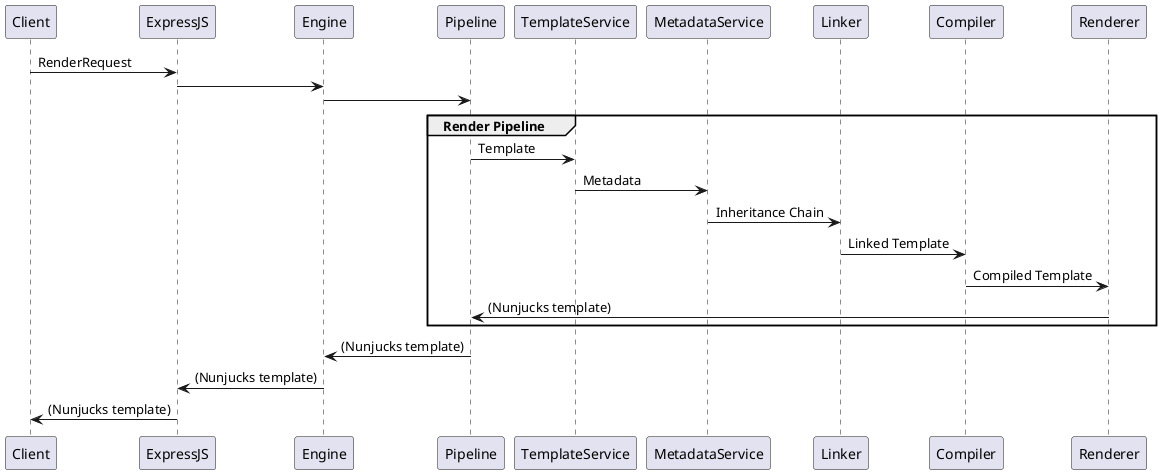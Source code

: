 @startuml
Client -> ExpressJS: RenderRequest
ExpressJS -> Engine
Engine -> Pipeline
group Render Pipeline
    Pipeline -> TemplateService: Template
    TemplateService -> MetadataService: Metadata
    MetadataService -> Linker: Inheritance Chain
    Linker -> Compiler: Linked Template
    Compiler -> Renderer: Compiled Template
    Renderer -> Pipeline: (Nunjucks template)
end
Pipeline -> Engine: (Nunjucks template)
Engine -> ExpressJS: (Nunjucks template)
ExpressJS -> Client: (Nunjucks template)
@enduml
